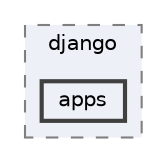digraph "C:/Users/LukeMabie/documents/Development/Password_Saver_Using_Django-master/venv/Lib/site-packages/django/apps"
{
 // LATEX_PDF_SIZE
  bgcolor="transparent";
  edge [fontname=Helvetica,fontsize=10,labelfontname=Helvetica,labelfontsize=10];
  node [fontname=Helvetica,fontsize=10,shape=box,height=0.2,width=0.4];
  compound=true
  subgraph clusterdir_fd6995093b1bd7e4f343e90421fa64e3 {
    graph [ bgcolor="#edf0f7", pencolor="grey50", label="django", fontname=Helvetica,fontsize=10 style="filled,dashed", URL="dir_fd6995093b1bd7e4f343e90421fa64e3.html",tooltip=""]
  dir_bbd012a00b2a8798d23b0f3671720b5c [label="apps", fillcolor="#edf0f7", color="grey25", style="filled,bold", URL="dir_bbd012a00b2a8798d23b0f3671720b5c.html",tooltip=""];
  }
}
